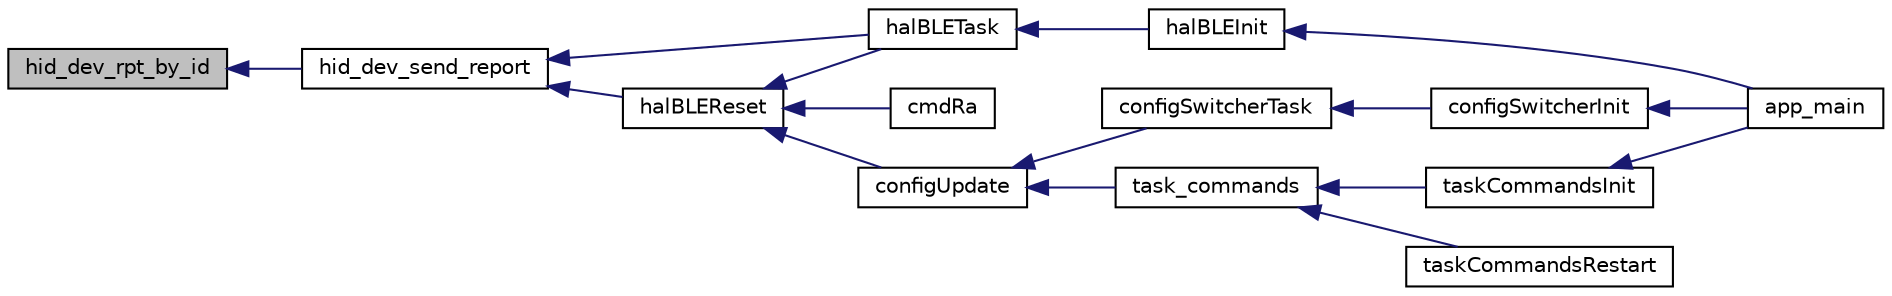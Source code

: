 digraph "hid_dev_rpt_by_id"
{
  edge [fontname="Helvetica",fontsize="10",labelfontname="Helvetica",labelfontsize="10"];
  node [fontname="Helvetica",fontsize="10",shape=record];
  rankdir="LR";
  Node7 [label="hid_dev_rpt_by_id",height=0.2,width=0.4,color="black", fillcolor="grey75", style="filled", fontcolor="black"];
  Node7 -> Node8 [dir="back",color="midnightblue",fontsize="10",style="solid",fontname="Helvetica"];
  Node8 [label="hid_dev_send_report",height=0.2,width=0.4,color="black", fillcolor="white", style="filled",URL="$hid__dev_8h.html#a8ae7c69dfd4b740534df123a303a8832"];
  Node8 -> Node9 [dir="back",color="midnightblue",fontsize="10",style="solid",fontname="Helvetica"];
  Node9 [label="halBLETask",height=0.2,width=0.4,color="black", fillcolor="white", style="filled",URL="$hal__ble_8c.html#ac0a136577e62fc87b368eaec618cf31e",tooltip="CONTINOUS TASK - sending HID commands via BLE. "];
  Node9 -> Node10 [dir="back",color="midnightblue",fontsize="10",style="solid",fontname="Helvetica"];
  Node10 [label="halBLEInit",height=0.2,width=0.4,color="black", fillcolor="white", style="filled",URL="$hal__ble_8h.html#a559e9af2167a8f1b05a8304234418ed3",tooltip="Main init function to start HID interface (C interface) "];
  Node10 -> Node11 [dir="back",color="midnightblue",fontsize="10",style="solid",fontname="Helvetica"];
  Node11 [label="app_main",height=0.2,width=0.4,color="black", fillcolor="white", style="filled",URL="$flipmouse__fabi__esp32__kbdmouse__main_8c.html#abce06be17fc37d675118a678a8100a36",tooltip="Main task, created by esp-idf. "];
  Node8 -> Node12 [dir="back",color="midnightblue",fontsize="10",style="solid",fontname="Helvetica"];
  Node12 [label="halBLEReset",height=0.2,width=0.4,color="black", fillcolor="white", style="filled",URL="$hal__ble_8h.html#accf307974a0046bce38582d0260bf841",tooltip="Reset the BLE data. "];
  Node12 -> Node13 [dir="back",color="midnightblue",fontsize="10",style="solid",fontname="Helvetica"];
  Node13 [label="cmdRa",height=0.2,width=0.4,color="black", fillcolor="white", style="filled",URL="$task__commands_8c.html#a0e44fbe2c01b87dee45a6fd1094ab522"];
  Node12 -> Node14 [dir="back",color="midnightblue",fontsize="10",style="solid",fontname="Helvetica"];
  Node14 [label="configUpdate",height=0.2,width=0.4,color="black", fillcolor="white", style="filled",URL="$config__switcher_8h.html#af8fae43accd789bf2355c79ff44c2ae9",tooltip="Request config update. "];
  Node14 -> Node15 [dir="back",color="midnightblue",fontsize="10",style="solid",fontname="Helvetica"];
  Node15 [label="configSwitcherTask",height=0.2,width=0.4,color="black", fillcolor="white", style="filled",URL="$config__switcher_8c.html#af5af5079d1982d42e165039e6de7e40a",tooltip="TASK - Config switcher task, internal config reloading. "];
  Node15 -> Node16 [dir="back",color="midnightblue",fontsize="10",style="solid",fontname="Helvetica"];
  Node16 [label="configSwitcherInit",height=0.2,width=0.4,color="black", fillcolor="white", style="filled",URL="$config__switcher_8h.html#aafed047c8d04b814a85239e031cbad7b",tooltip="Initializing the config switching functionality. "];
  Node16 -> Node11 [dir="back",color="midnightblue",fontsize="10",style="solid",fontname="Helvetica"];
  Node14 -> Node17 [dir="back",color="midnightblue",fontsize="10",style="solid",fontname="Helvetica"];
  Node17 [label="task_commands",height=0.2,width=0.4,color="black", fillcolor="white", style="filled",URL="$task__commands_8c.html#a7b36c39275d773aaedcb327ef4e1516f"];
  Node17 -> Node18 [dir="back",color="midnightblue",fontsize="10",style="solid",fontname="Helvetica"];
  Node18 [label="taskCommandsInit",height=0.2,width=0.4,color="black", fillcolor="white", style="filled",URL="$task__commands_8h.html#aedb896e40753227f80768e09d3748419",tooltip="Init the command parser. "];
  Node18 -> Node11 [dir="back",color="midnightblue",fontsize="10",style="solid",fontname="Helvetica"];
  Node17 -> Node19 [dir="back",color="midnightblue",fontsize="10",style="solid",fontname="Helvetica"];
  Node19 [label="taskCommandsRestart",height=0.2,width=0.4,color="black", fillcolor="white", style="filled",URL="$task__commands_8h.html#a26091155b4d85093239033d689f363d0",tooltip="Restart the command parser task. "];
  Node12 -> Node9 [dir="back",color="midnightblue",fontsize="10",style="solid",fontname="Helvetica"];
}
